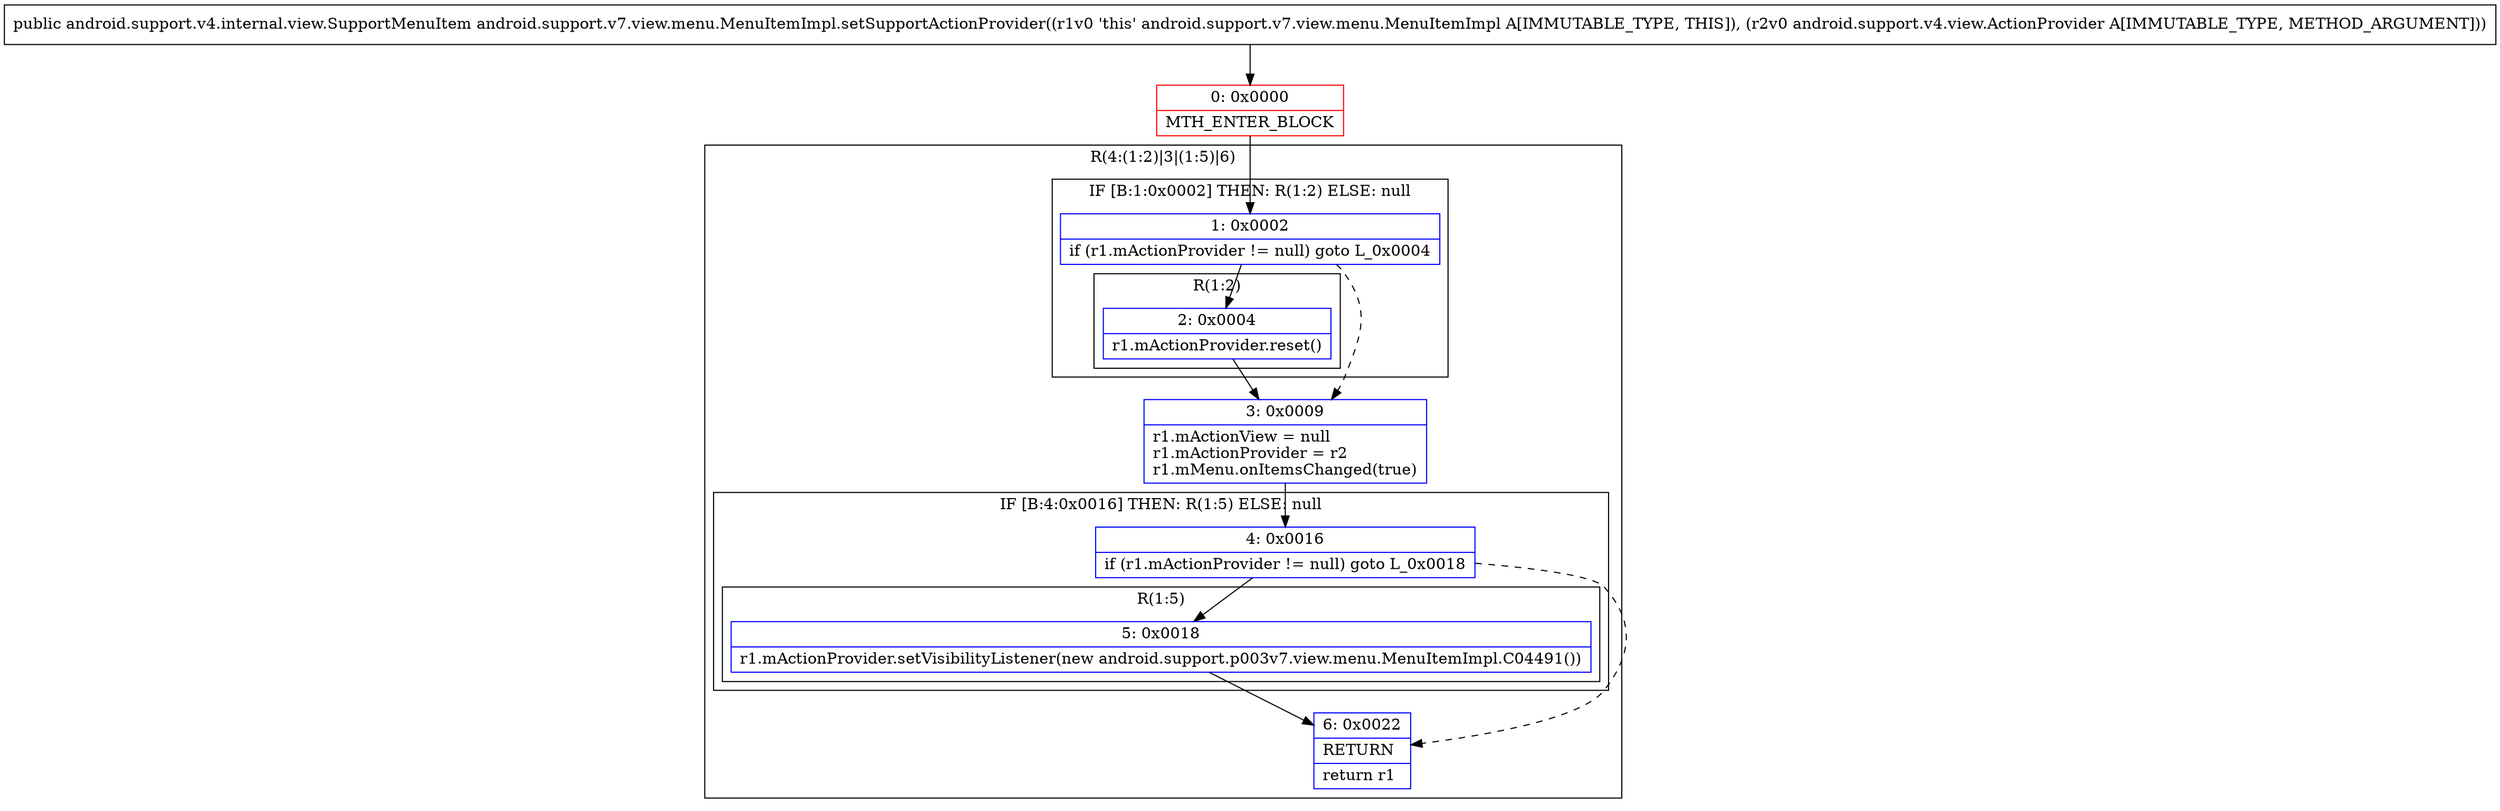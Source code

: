 digraph "CFG forandroid.support.v7.view.menu.MenuItemImpl.setSupportActionProvider(Landroid\/support\/v4\/view\/ActionProvider;)Landroid\/support\/v4\/internal\/view\/SupportMenuItem;" {
subgraph cluster_Region_689531673 {
label = "R(4:(1:2)|3|(1:5)|6)";
node [shape=record,color=blue];
subgraph cluster_IfRegion_937509954 {
label = "IF [B:1:0x0002] THEN: R(1:2) ELSE: null";
node [shape=record,color=blue];
Node_1 [shape=record,label="{1\:\ 0x0002|if (r1.mActionProvider != null) goto L_0x0004\l}"];
subgraph cluster_Region_148293965 {
label = "R(1:2)";
node [shape=record,color=blue];
Node_2 [shape=record,label="{2\:\ 0x0004|r1.mActionProvider.reset()\l}"];
}
}
Node_3 [shape=record,label="{3\:\ 0x0009|r1.mActionView = null\lr1.mActionProvider = r2\lr1.mMenu.onItemsChanged(true)\l}"];
subgraph cluster_IfRegion_1573205873 {
label = "IF [B:4:0x0016] THEN: R(1:5) ELSE: null";
node [shape=record,color=blue];
Node_4 [shape=record,label="{4\:\ 0x0016|if (r1.mActionProvider != null) goto L_0x0018\l}"];
subgraph cluster_Region_1072090739 {
label = "R(1:5)";
node [shape=record,color=blue];
Node_5 [shape=record,label="{5\:\ 0x0018|r1.mActionProvider.setVisibilityListener(new android.support.p003v7.view.menu.MenuItemImpl.C04491())\l}"];
}
}
Node_6 [shape=record,label="{6\:\ 0x0022|RETURN\l|return r1\l}"];
}
Node_0 [shape=record,color=red,label="{0\:\ 0x0000|MTH_ENTER_BLOCK\l}"];
MethodNode[shape=record,label="{public android.support.v4.internal.view.SupportMenuItem android.support.v7.view.menu.MenuItemImpl.setSupportActionProvider((r1v0 'this' android.support.v7.view.menu.MenuItemImpl A[IMMUTABLE_TYPE, THIS]), (r2v0 android.support.v4.view.ActionProvider A[IMMUTABLE_TYPE, METHOD_ARGUMENT])) }"];
MethodNode -> Node_0;
Node_1 -> Node_2;
Node_1 -> Node_3[style=dashed];
Node_2 -> Node_3;
Node_3 -> Node_4;
Node_4 -> Node_5;
Node_4 -> Node_6[style=dashed];
Node_5 -> Node_6;
Node_0 -> Node_1;
}

